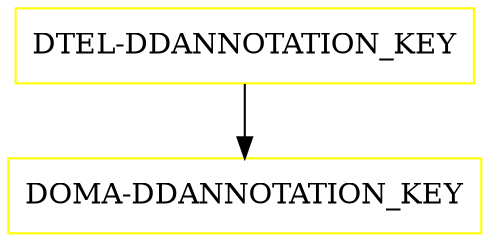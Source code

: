 digraph G {
  "DTEL-DDANNOTATION_KEY" [shape=box,color=yellow];
  "DOMA-DDANNOTATION_KEY" [shape=box,color=yellow,URL="./DOMA_DDANNOTATION_KEY.html"];
  "DTEL-DDANNOTATION_KEY" -> "DOMA-DDANNOTATION_KEY";
}

